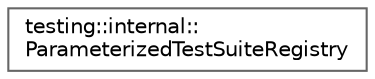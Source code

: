 digraph "Graphical Class Hierarchy"
{
 // LATEX_PDF_SIZE
  bgcolor="transparent";
  edge [fontname=Helvetica,fontsize=10,labelfontname=Helvetica,labelfontsize=10];
  node [fontname=Helvetica,fontsize=10,shape=box,height=0.2,width=0.4];
  rankdir="LR";
  Node0 [id="Node000000",label="testing::internal::\lParameterizedTestSuiteRegistry",height=0.2,width=0.4,color="grey40", fillcolor="white", style="filled",URL="$classtesting_1_1internal_1_1ParameterizedTestSuiteRegistry.html",tooltip=" "];
}
